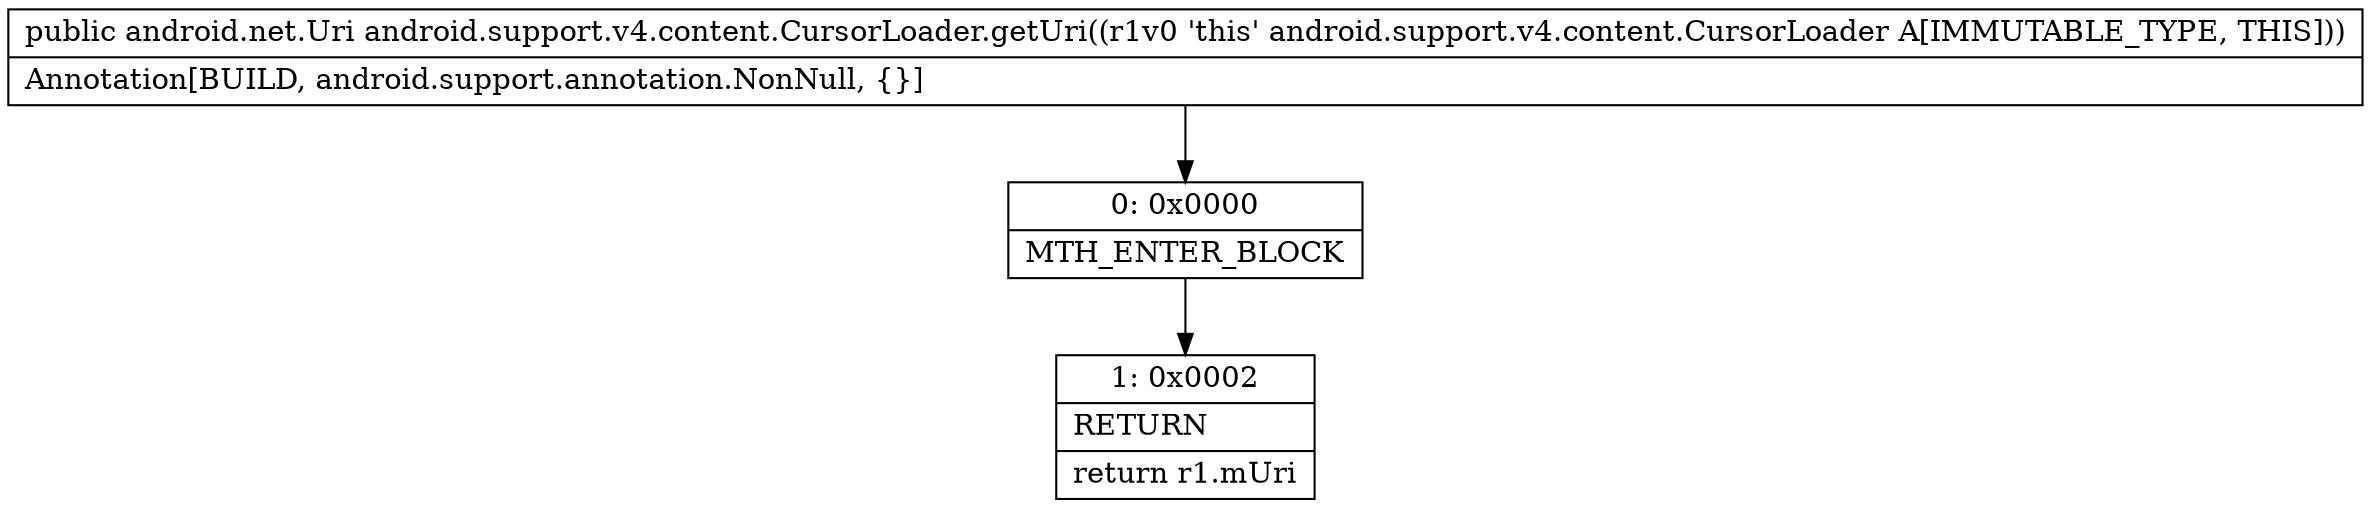 digraph "CFG forandroid.support.v4.content.CursorLoader.getUri()Landroid\/net\/Uri;" {
Node_0 [shape=record,label="{0\:\ 0x0000|MTH_ENTER_BLOCK\l}"];
Node_1 [shape=record,label="{1\:\ 0x0002|RETURN\l|return r1.mUri\l}"];
MethodNode[shape=record,label="{public android.net.Uri android.support.v4.content.CursorLoader.getUri((r1v0 'this' android.support.v4.content.CursorLoader A[IMMUTABLE_TYPE, THIS]))  | Annotation[BUILD, android.support.annotation.NonNull, \{\}]\l}"];
MethodNode -> Node_0;
Node_0 -> Node_1;
}

